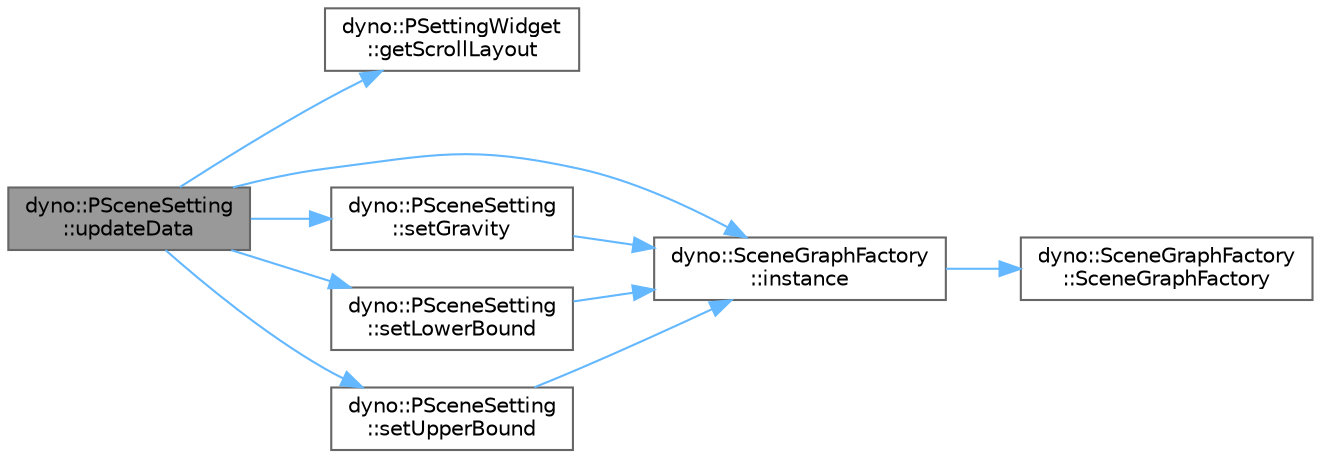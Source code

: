 digraph "dyno::PSceneSetting::updateData"
{
 // LATEX_PDF_SIZE
  bgcolor="transparent";
  edge [fontname=Helvetica,fontsize=10,labelfontname=Helvetica,labelfontsize=10];
  node [fontname=Helvetica,fontsize=10,shape=box,height=0.2,width=0.4];
  rankdir="LR";
  Node1 [id="Node000001",label="dyno::PSceneSetting\l::updateData",height=0.2,width=0.4,color="gray40", fillcolor="grey60", style="filled", fontcolor="black",tooltip=" "];
  Node1 -> Node2 [id="edge1_Node000001_Node000002",color="steelblue1",style="solid",tooltip=" "];
  Node2 [id="Node000002",label="dyno::PSettingWidget\l::getScrollLayout",height=0.2,width=0.4,color="grey40", fillcolor="white", style="filled",URL="$classdyno_1_1_p_setting_widget.html#a72a904fe0c28a469df24e4cf0bdc2b80",tooltip=" "];
  Node1 -> Node3 [id="edge2_Node000001_Node000003",color="steelblue1",style="solid",tooltip=" "];
  Node3 [id="Node000003",label="dyno::SceneGraphFactory\l::instance",height=0.2,width=0.4,color="grey40", fillcolor="white", style="filled",URL="$classdyno_1_1_scene_graph_factory.html#a734602c4eaa53d89bd0293015383677b",tooltip=" "];
  Node3 -> Node4 [id="edge3_Node000003_Node000004",color="steelblue1",style="solid",tooltip=" "];
  Node4 [id="Node000004",label="dyno::SceneGraphFactory\l::SceneGraphFactory",height=0.2,width=0.4,color="grey40", fillcolor="white", style="filled",URL="$classdyno_1_1_scene_graph_factory.html#a8903c0a4594870792c19db4302361bad",tooltip=" "];
  Node1 -> Node5 [id="edge4_Node000001_Node000005",color="steelblue1",style="solid",tooltip=" "];
  Node5 [id="Node000005",label="dyno::PSceneSetting\l::setGravity",height=0.2,width=0.4,color="grey40", fillcolor="white", style="filled",URL="$classdyno_1_1_p_scene_setting.html#acc82fad2e918dfc3ae632b250f17d754",tooltip=" "];
  Node5 -> Node3 [id="edge5_Node000005_Node000003",color="steelblue1",style="solid",tooltip=" "];
  Node1 -> Node6 [id="edge6_Node000001_Node000006",color="steelblue1",style="solid",tooltip=" "];
  Node6 [id="Node000006",label="dyno::PSceneSetting\l::setLowerBound",height=0.2,width=0.4,color="grey40", fillcolor="white", style="filled",URL="$classdyno_1_1_p_scene_setting.html#a4770c71efd9609d03163713a78b93491",tooltip=" "];
  Node6 -> Node3 [id="edge7_Node000006_Node000003",color="steelblue1",style="solid",tooltip=" "];
  Node1 -> Node7 [id="edge8_Node000001_Node000007",color="steelblue1",style="solid",tooltip=" "];
  Node7 [id="Node000007",label="dyno::PSceneSetting\l::setUpperBound",height=0.2,width=0.4,color="grey40", fillcolor="white", style="filled",URL="$classdyno_1_1_p_scene_setting.html#ae13c0355e4f94c9ba426a60e435def0a",tooltip=" "];
  Node7 -> Node3 [id="edge9_Node000007_Node000003",color="steelblue1",style="solid",tooltip=" "];
}
